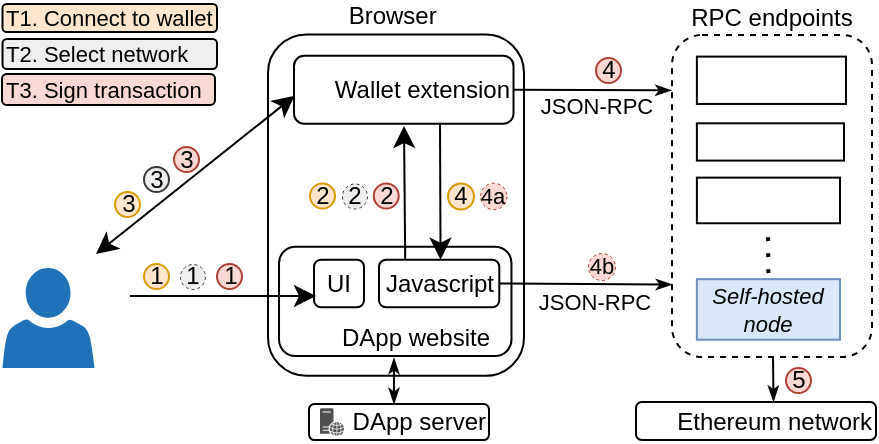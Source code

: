 <mxfile version="24.7.17" pages="3">
  <diagram name="Page-1" id="une94o24esR4AsokWM9O">
    <mxGraphModel dx="623" dy="357" grid="0" gridSize="10" guides="1" tooltips="1" connect="1" arrows="1" fold="1" page="1" pageScale="1" pageWidth="850" pageHeight="1100" math="0" shadow="0">
      <root>
        <mxCell id="0" />
        <mxCell id="1" parent="0" />
        <mxCell id="C3kiCjEXhCpGuOrahZ5G-40" value="" style="group;labelPosition=right;verticalLabelPosition=bottom;align=left;verticalAlign=top;spacing=2;" vertex="1" connectable="0" parent="1">
          <mxGeometry x="292" y="150" width="156" height="192" as="geometry" />
        </mxCell>
        <mxCell id="C3kiCjEXhCpGuOrahZ5G-41" value="Browser&amp;nbsp;" style="rounded=1;whiteSpace=wrap;html=1;labelPosition=center;verticalLabelPosition=top;align=center;verticalAlign=bottom;spacing=2;" vertex="1" parent="C3kiCjEXhCpGuOrahZ5G-40">
          <mxGeometry x="17" y="15.238" width="128" height="170.667" as="geometry" />
        </mxCell>
        <mxCell id="C3kiCjEXhCpGuOrahZ5G-45" value="" style="group;spacing=2;" vertex="1" connectable="0" parent="C3kiCjEXhCpGuOrahZ5G-40">
          <mxGeometry x="30" y="25.91" width="109.76" height="35.63" as="geometry" />
        </mxCell>
        <mxCell id="C3kiCjEXhCpGuOrahZ5G-52" value="" style="group;spacing=2;" vertex="1" connectable="0" parent="C3kiCjEXhCpGuOrahZ5G-45">
          <mxGeometry width="109.76" height="33.933" as="geometry" />
        </mxCell>
        <mxCell id="C3kiCjEXhCpGuOrahZ5G-46" value="Wallet extension" style="rounded=1;whiteSpace=wrap;html=1;labelPosition=center;verticalLabelPosition=middle;align=right;verticalAlign=middle;spacing=2;fillColor=none;strokeColor=default;" vertex="1" parent="C3kiCjEXhCpGuOrahZ5G-52">
          <mxGeometry width="109.76" height="33.933" as="geometry" />
        </mxCell>
        <mxCell id="C3kiCjEXhCpGuOrahZ5G-51" value="" style="shape=image;verticalLabelPosition=bottom;labelBackgroundColor=default;verticalAlign=top;aspect=fixed;imageAspect=0;image=https://upload.wikimedia.org/wikipedia/commons/thumb/3/36/MetaMask_Fox.svg/1024px-MetaMask_Fox.svg.png;spacing=2;" vertex="1" parent="C3kiCjEXhCpGuOrahZ5G-52">
          <mxGeometry y="7.612" width="20.413" height="20.413" as="geometry" />
        </mxCell>
        <mxCell id="C3kiCjEXhCpGuOrahZ5G-54" value="" style="group;labelPosition=center;verticalLabelPosition=top;align=center;verticalAlign=bottom;spacing=2;" vertex="1" connectable="0" parent="C3kiCjEXhCpGuOrahZ5G-40">
          <mxGeometry x="13.5" y="113" width="125.24" height="63" as="geometry" />
        </mxCell>
        <mxCell id="C3kiCjEXhCpGuOrahZ5G-43" value="&amp;nbsp; &amp;nbsp; &amp;nbsp; DApp website" style="rounded=1;whiteSpace=wrap;html=1;labelPosition=center;verticalLabelPosition=middle;align=center;verticalAlign=bottom;horizontal=1;spacing=2;fillColor=none;strokeColor=default;" vertex="1" parent="C3kiCjEXhCpGuOrahZ5G-54">
          <mxGeometry x="9.01" y="8.321" width="116.23" height="54.679" as="geometry" />
        </mxCell>
        <mxCell id="C3kiCjEXhCpGuOrahZ5G-75" value="UI" style="rounded=1;whiteSpace=wrap;html=1;spacing=2;" vertex="1" parent="C3kiCjEXhCpGuOrahZ5G-54">
          <mxGeometry x="26.5" y="14.86" width="25" height="23.77" as="geometry" />
        </mxCell>
        <mxCell id="C3kiCjEXhCpGuOrahZ5G-76" value="Javascript" style="rounded=1;whiteSpace=wrap;html=1;spacing=2;" vertex="1" parent="C3kiCjEXhCpGuOrahZ5G-54">
          <mxGeometry x="59.0" y="14.862" width="60.15" height="23.772" as="geometry" />
        </mxCell>
        <mxCell id="C3kiCjEXhCpGuOrahZ5G-53" value="" style="shape=image;verticalLabelPosition=bottom;labelBackgroundColor=default;verticalAlign=top;aspect=fixed;imageAspect=0;image=https://cryptologos.cc/logos/uniswap-uni-logo.png;spacing=2;" vertex="1" parent="C3kiCjEXhCpGuOrahZ5G-54">
          <mxGeometry x="12.5" y="41" width="19.24" height="19.24" as="geometry" />
        </mxCell>
        <mxCell id="LxJ94I9CbCbVv3ygDeM3-48" style="edgeStyle=none;curved=1;rounded=0;orthogonalLoop=1;jettySize=auto;html=1;exitX=0.218;exitY=0.002;exitDx=0;exitDy=0;fontSize=12;startSize=8;endSize=8;exitPerimeter=0;spacing=2;" edge="1" parent="C3kiCjEXhCpGuOrahZ5G-40" source="C3kiCjEXhCpGuOrahZ5G-76">
          <mxGeometry relative="1" as="geometry">
            <mxPoint x="86.003" y="114.29" as="sourcePoint" />
            <mxPoint x="85" y="61" as="targetPoint" />
          </mxGeometry>
        </mxCell>
        <mxCell id="LxJ94I9CbCbVv3ygDeM3-58" value="2" style="ellipse;whiteSpace=wrap;html=1;aspect=fixed;fillColor=#ffe6cc;strokeColor=#d79b00;strokeWidth=1;spacing=2;" vertex="1" parent="C3kiCjEXhCpGuOrahZ5G-40">
          <mxGeometry x="38" y="89.75" width="12.5" height="12.5" as="geometry" />
        </mxCell>
        <mxCell id="LxJ94I9CbCbVv3ygDeM3-59" value="2" style="ellipse;whiteSpace=wrap;html=1;aspect=fixed;fillColor=#eeeeee;strokeColor=#36393d;strokeWidth=0.5;dashed=1;spacing=2;" vertex="1" parent="C3kiCjEXhCpGuOrahZ5G-40">
          <mxGeometry x="54.0" y="89.75" width="12.5" height="12.5" as="geometry" />
        </mxCell>
        <mxCell id="LxJ94I9CbCbVv3ygDeM3-60" value="2" style="ellipse;whiteSpace=wrap;html=1;aspect=fixed;fillColor=#fad9d5;strokeColor=#ae4132;strokeWidth=1;spacing=2;" vertex="1" parent="C3kiCjEXhCpGuOrahZ5G-40">
          <mxGeometry x="69.87" y="89.75" width="12.5" height="12.5" as="geometry" />
        </mxCell>
        <mxCell id="LxJ94I9CbCbVv3ygDeM3-73" value="" style="endArrow=classic;html=1;rounded=0;fontSize=12;startSize=8;endSize=8;curved=1;exitX=0.81;exitY=0.985;exitDx=0;exitDy=0;exitPerimeter=0;entryX=0.75;entryY=0;entryDx=0;entryDy=0;spacing=2;" edge="1" parent="C3kiCjEXhCpGuOrahZ5G-40">
          <mxGeometry width="50" height="50" relative="1" as="geometry">
            <mxPoint x="103.0" y="59.333" as="sourcePoint" />
            <mxPoint x="103.272" y="127.862" as="targetPoint" />
          </mxGeometry>
        </mxCell>
        <mxCell id="LxJ94I9CbCbVv3ygDeM3-74" value="4" style="ellipse;whiteSpace=wrap;html=1;aspect=fixed;fillColor=#ffe6cc;strokeColor=#d79b00;strokeWidth=1;spacing=2;" vertex="1" parent="C3kiCjEXhCpGuOrahZ5G-40">
          <mxGeometry x="107" y="89.75" width="13" height="13" as="geometry" />
        </mxCell>
        <mxCell id="fmggFaF0ThRTQk1IwJiv-12" value="4a" style="ellipse;whiteSpace=wrap;html=1;aspect=fixed;fillColor=#fad9d5;strokeColor=#ae4132;strokeWidth=0.5;dashed=1;fontSize=11;spacing=2;" vertex="1" parent="C3kiCjEXhCpGuOrahZ5G-40">
          <mxGeometry x="123" y="89.37" width="13.25" height="13.25" as="geometry" />
        </mxCell>
        <mxCell id="LxJ94I9CbCbVv3ygDeM3-28" value="" style="endArrow=classic;html=1;rounded=0;fontSize=12;startSize=8;endSize=8;curved=1;entryX=0;entryY=0.427;entryDx=0;entryDy=0;fillColor=#dae8fc;strokeColor=#000000;entryPerimeter=0;spacing=2;" edge="1" parent="C3kiCjEXhCpGuOrahZ5G-40">
          <mxGeometry width="50" height="50" relative="1" as="geometry">
            <mxPoint x="-52" y="146" as="sourcePoint" />
            <mxPoint x="41" y="146.01" as="targetPoint" />
          </mxGeometry>
        </mxCell>
        <mxCell id="LxJ94I9CbCbVv3ygDeM3-15" style="edgeStyle=none;curved=1;rounded=0;orthogonalLoop=1;jettySize=auto;html=1;exitX=1;exitY=0.5;exitDx=0;exitDy=0;fontSize=12;startSize=5;endSize=5;entryX=-0.003;entryY=0.172;entryDx=0;entryDy=0;entryPerimeter=0;startArrow=none;startFill=0;endArrow=classicThin;endFill=1;strokeWidth=1;spacing=2;" edge="1" parent="1" source="C3kiCjEXhCpGuOrahZ5G-46" target="C3kiCjEXhCpGuOrahZ5G-67">
          <mxGeometry relative="1" as="geometry">
            <mxPoint x="432.156" y="210.0" as="sourcePoint" />
            <mxPoint x="525.0" y="210.138" as="targetPoint" />
          </mxGeometry>
        </mxCell>
        <mxCell id="LxJ94I9CbCbVv3ygDeM3-26" value="JSON-RPC" style="edgeLabel;html=1;align=center;verticalAlign=middle;resizable=0;points=[];fontSize=11;labelBorderColor=none;spacing=2;" vertex="1" connectable="0" parent="LxJ94I9CbCbVv3ygDeM3-15">
          <mxGeometry x="-0.056" y="-1" relative="1" as="geometry">
            <mxPoint x="3" y="7" as="offset" />
          </mxGeometry>
        </mxCell>
        <mxCell id="LxJ94I9CbCbVv3ygDeM3-20" value="" style="sketch=0;pointerEvents=1;shadow=0;dashed=0;html=1;strokeColor=none;labelPosition=center;verticalLabelPosition=bottom;verticalAlign=top;outlineConnect=0;align=center;shape=mxgraph.office.users.user;fillColor=#2072B8;spacing=2;" vertex="1" parent="1">
          <mxGeometry x="176.25" y="282" width="46" height="50" as="geometry" />
        </mxCell>
        <mxCell id="LxJ94I9CbCbVv3ygDeM3-21" value="" style="group;spacing=2;dashed=1;" vertex="1" connectable="0" parent="1">
          <mxGeometry x="511" y="165.5" width="100" height="161" as="geometry" />
        </mxCell>
        <mxCell id="C3kiCjEXhCpGuOrahZ5G-67" value="RPC endpoints" style="rounded=1;whiteSpace=wrap;html=1;labelPosition=center;verticalLabelPosition=top;align=center;verticalAlign=bottom;spacing=2;dashed=1;" vertex="1" parent="LxJ94I9CbCbVv3ygDeM3-21">
          <mxGeometry width="100" height="161.0" as="geometry" />
        </mxCell>
        <mxCell id="LxJ94I9CbCbVv3ygDeM3-5" value="" style="shape=image;verticalLabelPosition=bottom;labelBackgroundColor=default;verticalAlign=top;aspect=fixed;imageAspect=0;image=https://seeklogo.com/images/Q/quicknode-logo-5B5937C318-seeklogo.com.png;imageBorder=default;spacing=2;" vertex="1" parent="LxJ94I9CbCbVv3ygDeM3-21">
          <mxGeometry x="12.43" y="44.162" width="73.57" height="18.64" as="geometry" />
        </mxCell>
        <mxCell id="LxJ94I9CbCbVv3ygDeM3-6" value="" style="shape=image;verticalLabelPosition=bottom;labelBackgroundColor=default;verticalAlign=top;aspect=fixed;imageAspect=0;image=https://images.squarespace-cdn.com/content/v1/5e0e6759c05d9814d305d62c/1590415283603-S5NCK5YIF1UJ39QIG7DD/Alchemy+Logo+-+Black.png;imageBorder=default;spacing=2;" vertex="1" parent="LxJ94I9CbCbVv3ygDeM3-21">
          <mxGeometry x="12.43" y="71.315" width="71.57" height="22.82" as="geometry" />
        </mxCell>
        <mxCell id="LxJ94I9CbCbVv3ygDeM3-9" value="" style="shape=image;verticalLabelPosition=bottom;labelBackgroundColor=default;verticalAlign=top;aspect=fixed;imageAspect=0;image=https://miro.medium.com/v2/resize:fit:1400/1*MFBPIImx2-NPybEQEHsq4A.jpeg;imageBorder=default;spacing=2;" vertex="1" parent="LxJ94I9CbCbVv3ygDeM3-21">
          <mxGeometry x="12.43" y="10.805" width="74.57" height="23.67" as="geometry" />
        </mxCell>
        <mxCell id="LxJ94I9CbCbVv3ygDeM3-16" value="&lt;i style=&quot;font-size: 11px;&quot;&gt;Self-hosted node&lt;/i&gt;" style="text;html=1;align=center;verticalAlign=middle;whiteSpace=wrap;rounded=0;fontSize=11;strokeColor=#6c8ebf;fillColor=#dae8fc;spacing=2;" vertex="1" parent="LxJ94I9CbCbVv3ygDeM3-21">
          <mxGeometry x="12.43" y="122.101" width="71.57" height="30.255" as="geometry" />
        </mxCell>
        <mxCell id="LxJ94I9CbCbVv3ygDeM3-17" value="" style="endArrow=none;dashed=1;html=1;dashPattern=1 3;strokeWidth=2;rounded=0;fontSize=12;startSize=8;endSize=8;curved=1;spacing=2;" edge="1" parent="LxJ94I9CbCbVv3ygDeM3-21">
          <mxGeometry width="50" height="50" relative="1" as="geometry">
            <mxPoint x="48.19" y="119.054" as="sourcePoint" />
            <mxPoint x="48" y="98.329" as="targetPoint" />
          </mxGeometry>
        </mxCell>
        <mxCell id="LxJ94I9CbCbVv3ygDeM3-13" style="edgeStyle=none;curved=1;rounded=0;orthogonalLoop=1;jettySize=auto;html=1;exitX=1;exitY=0.5;exitDx=0;exitDy=0;fontSize=12;startSize=5;endSize=5;entryX=0;entryY=0.775;entryDx=0;entryDy=0;entryPerimeter=0;endArrow=classicThin;endFill=1;startArrow=none;startFill=0;spacing=2;" edge="1" parent="1" source="C3kiCjEXhCpGuOrahZ5G-76" target="C3kiCjEXhCpGuOrahZ5G-67">
          <mxGeometry relative="1" as="geometry">
            <mxPoint x="419.191" y="293.0" as="sourcePoint" />
            <mxPoint x="525.2" y="293.219" as="targetPoint" />
          </mxGeometry>
        </mxCell>
        <mxCell id="LxJ94I9CbCbVv3ygDeM3-14" value="JSON-RPC" style="edgeLabel;html=1;align=center;verticalAlign=middle;resizable=0;points=[];fontSize=11;labelBorderColor=none;spacing=2;" vertex="1" connectable="0" parent="LxJ94I9CbCbVv3ygDeM3-13">
          <mxGeometry x="-0.08" relative="1" as="geometry">
            <mxPoint x="8" y="9" as="offset" />
          </mxGeometry>
        </mxCell>
        <mxCell id="LxJ94I9CbCbVv3ygDeM3-44" style="edgeStyle=none;curved=1;rounded=0;orthogonalLoop=1;jettySize=auto;html=1;fontSize=12;startSize=5;endSize=5;startArrow=classicThin;startFill=1;endArrow=classicThin;endFill=1;strokeWidth=1;entryX=0.472;entryY=0;entryDx=0;entryDy=0;entryPerimeter=0;spacing=2;" edge="1" parent="1" target="LxJ94I9CbCbVv3ygDeM3-22">
          <mxGeometry relative="1" as="geometry">
            <mxPoint x="372" y="327" as="sourcePoint" />
            <mxPoint x="373" y="355" as="targetPoint" />
          </mxGeometry>
        </mxCell>
        <mxCell id="LxJ94I9CbCbVv3ygDeM3-62" value="3" style="ellipse;whiteSpace=wrap;html=1;aspect=fixed;fillColor=#ffe6cc;strokeColor=#d79b00;strokeWidth=1;spacing=2;" vertex="1" parent="1">
          <mxGeometry x="232.5" y="244" width="12.5" height="12.5" as="geometry" />
        </mxCell>
        <mxCell id="LxJ94I9CbCbVv3ygDeM3-70" value="1" style="ellipse;whiteSpace=wrap;html=1;aspect=fixed;fillColor=#ffe6cc;strokeColor=#d79b00;strokeWidth=1;spacing=2;" vertex="1" parent="1">
          <mxGeometry x="247" y="280" width="12.5" height="12.5" as="geometry" />
        </mxCell>
        <mxCell id="LxJ94I9CbCbVv3ygDeM3-71" value="1" style="ellipse;whiteSpace=wrap;html=1;aspect=fixed;strokeWidth=0.5;dashed=1;spacing=2;fillColor=#eeeeee;strokeColor=#36393d;" vertex="1" parent="1">
          <mxGeometry x="265" y="280" width="12.5" height="12.5" as="geometry" />
        </mxCell>
        <mxCell id="LxJ94I9CbCbVv3ygDeM3-75" value="3" style="ellipse;whiteSpace=wrap;html=1;aspect=fixed;fillColor=#eeeeee;strokeColor=#36393d;strokeWidth=1;spacing=2;" vertex="1" parent="1">
          <mxGeometry x="247" y="231.5" width="12.5" height="12.5" as="geometry" />
        </mxCell>
        <mxCell id="LxJ94I9CbCbVv3ygDeM3-80" value="4" style="ellipse;whiteSpace=wrap;html=1;aspect=fixed;fillColor=#fad9d5;strokeColor=#ae4132;strokeWidth=1;spacing=2;" vertex="1" parent="1">
          <mxGeometry x="473" y="177" width="12.5" height="12.5" as="geometry" />
        </mxCell>
        <mxCell id="fmggFaF0ThRTQk1IwJiv-5" style="edgeStyle=none;curved=1;rounded=0;orthogonalLoop=1;jettySize=auto;html=1;fontSize=12;startSize=5;endSize=5;startArrow=none;startFill=0;endArrow=classicThin;endFill=1;strokeWidth=1;entryX=0.573;entryY=-0.008;entryDx=0;entryDy=0;exitX=0.505;exitY=1.002;exitDx=0;exitDy=0;exitPerimeter=0;entryPerimeter=0;spacing=2;" edge="1" parent="1" source="C3kiCjEXhCpGuOrahZ5G-67" target="fmggFaF0ThRTQk1IwJiv-4">
          <mxGeometry relative="1" as="geometry">
            <mxPoint x="575" y="334" as="sourcePoint" />
            <mxPoint x="575" y="361" as="targetPoint" />
          </mxGeometry>
        </mxCell>
        <mxCell id="fmggFaF0ThRTQk1IwJiv-11" value="" style="group;spacing=2;" vertex="1" connectable="0" parent="1">
          <mxGeometry x="493" y="349" width="120.0" height="19" as="geometry" />
        </mxCell>
        <mxCell id="fmggFaF0ThRTQk1IwJiv-4" value="Ethereum network" style="rounded=1;whiteSpace=wrap;html=1;align=right;spacing=2;" vertex="1" parent="fmggFaF0ThRTQk1IwJiv-11">
          <mxGeometry width="120" height="19" as="geometry" />
        </mxCell>
        <mxCell id="fmggFaF0ThRTQk1IwJiv-8" value="" style="shape=image;verticalLabelPosition=bottom;labelBackgroundColor=default;verticalAlign=top;aspect=fixed;imageAspect=0;image=https://upload.wikimedia.org/wikipedia/commons/thumb/6/6f/Ethereum-icon-purple.svg/768px-Ethereum-icon-purple.svg.png;spacing=2;" vertex="1" parent="fmggFaF0ThRTQk1IwJiv-11">
          <mxGeometry y="1.44" width="17.56" height="17.56" as="geometry" />
        </mxCell>
        <mxCell id="fmggFaF0ThRTQk1IwJiv-13" value="4b" style="ellipse;whiteSpace=wrap;html=1;aspect=fixed;fillColor=#fad9d5;strokeColor=#ae4132;strokeWidth=0.5;dashed=1;fontSize=11;spacing=2;" vertex="1" parent="1">
          <mxGeometry x="469" y="274.5" width="13.5" height="13.5" as="geometry" />
        </mxCell>
        <mxCell id="LxJ94I9CbCbVv3ygDeM3-61" style="edgeStyle=none;curved=1;rounded=0;orthogonalLoop=1;jettySize=auto;html=1;exitX=0.003;exitY=0.589;exitDx=0;exitDy=0;fontSize=12;startSize=8;endSize=8;startArrow=classic;startFill=1;exitPerimeter=0;spacing=2;" edge="1" parent="1" source="C3kiCjEXhCpGuOrahZ5G-46">
          <mxGeometry relative="1" as="geometry">
            <mxPoint x="223" y="275" as="targetPoint" />
          </mxGeometry>
        </mxCell>
        <mxCell id="LxJ94I9CbCbVv3ygDeM3-22" value="DApp server" style="rounded=1;whiteSpace=wrap;html=1;align=right;strokeColor=default;spacing=2;" vertex="1" parent="1">
          <mxGeometry x="329.5" y="350" width="90" height="18" as="geometry" />
        </mxCell>
        <mxCell id="C3kiCjEXhCpGuOrahZ5G-19" value="" style="sketch=0;pointerEvents=1;shadow=0;dashed=0;html=1;strokeColor=none;fillColor=#505050;labelPosition=center;verticalLabelPosition=bottom;verticalAlign=top;outlineConnect=0;align=center;shape=mxgraph.office.servers.web_server;spacing=2;" vertex="1" parent="1">
          <mxGeometry x="335" y="352.11" width="12.02" height="13.79" as="geometry" />
        </mxCell>
        <mxCell id="fmggFaF0ThRTQk1IwJiv-18" value="5" style="ellipse;whiteSpace=wrap;html=1;aspect=fixed;fillColor=#fad9d5;strokeColor=#ae4132;strokeWidth=1;spacing=2;" vertex="1" parent="1">
          <mxGeometry x="568" y="332" width="12.5" height="12.5" as="geometry" />
        </mxCell>
        <mxCell id="-QWQsiClq8jSRm97X7ux-4" value="T1. Connect to wallet" style="text;html=1;align=left;verticalAlign=middle;whiteSpace=wrap;rounded=1;fontSize=11;strokeColor=default;fillColor=#FFE6CC;" vertex="1" parent="1">
          <mxGeometry x="176.25" y="150" width="107.25" height="14" as="geometry" />
        </mxCell>
        <mxCell id="-QWQsiClq8jSRm97X7ux-6" value="T2. Select network" style="text;html=1;align=left;verticalAlign=middle;whiteSpace=wrap;rounded=1;fontSize=11;strokeColor=default;fillColor=#EEEEEE;" vertex="1" parent="1">
          <mxGeometry x="176.25" y="167.5" width="107.25" height="15" as="geometry" />
        </mxCell>
        <mxCell id="-QWQsiClq8jSRm97X7ux-7" value="T3. Sign transaction" style="text;html=1;align=left;verticalAlign=middle;whiteSpace=wrap;rounded=1;fontSize=11;strokeColor=default;fillColor=#FAD9D5;" vertex="1" parent="1">
          <mxGeometry x="176" y="185" width="106.5" height="15.5" as="geometry" />
        </mxCell>
        <mxCell id="LxJ94I9CbCbVv3ygDeM3-72" value="1" style="ellipse;whiteSpace=wrap;html=1;aspect=fixed;fillColor=#fad9d5;strokeColor=#ae4132;strokeWidth=1;spacing=2;" vertex="1" parent="1">
          <mxGeometry x="283.5" y="280" width="12.5" height="12.5" as="geometry" />
        </mxCell>
        <mxCell id="LxJ94I9CbCbVv3ygDeM3-76" value="3" style="ellipse;whiteSpace=wrap;html=1;aspect=fixed;fillColor=#fad9d5;strokeColor=#ae4132;strokeWidth=1;spacing=2;" vertex="1" parent="1">
          <mxGeometry x="262" y="221.5" width="12.5" height="12.5" as="geometry" />
        </mxCell>
      </root>
    </mxGraphModel>
  </diagram>
  <diagram id="NhPWah8NKY6MbQQqPZ8q" name="Page-2">
    <mxGraphModel dx="1434" dy="1222" grid="0" gridSize="10" guides="1" tooltips="1" connect="1" arrows="1" fold="1" page="0" pageScale="1" pageWidth="850" pageHeight="1100" math="0" shadow="0">
      <root>
        <mxCell id="0" />
        <mxCell id="1" parent="0" />
        <mxCell id="K8lKFi9z58V-n7R6_Mus-1" value="" style="endArrow=none;html=1;rounded=0;strokeWidth=2;jumpStyle=none;jumpSize=6;strokeColor=default;" edge="1" parent="1">
          <mxGeometry width="50" height="50" relative="1" as="geometry">
            <mxPoint x="281" y="467" as="sourcePoint" />
            <mxPoint x="281" y="107" as="targetPoint" />
          </mxGeometry>
        </mxCell>
        <mxCell id="K8lKFi9z58V-n7R6_Mus-2" value="App server" style="sketch=0;pointerEvents=1;shadow=0;dashed=0;html=1;strokeColor=none;fillColor=#505050;labelPosition=center;verticalLabelPosition=bottom;verticalAlign=top;outlineConnect=0;align=center;shape=mxgraph.office.servers.web_server;" vertex="1" parent="1">
          <mxGeometry x="160" y="332" width="48" height="57" as="geometry" />
        </mxCell>
        <mxCell id="K8lKFi9z58V-n7R6_Mus-3" value="" style="group;labelPosition=center;verticalLabelPosition=top;align=center;verticalAlign=bottom;" vertex="1" connectable="0" parent="1">
          <mxGeometry x="100" y="150" width="156" height="126" as="geometry" />
        </mxCell>
        <mxCell id="K8lKFi9z58V-n7R6_Mus-4" value="Browser&amp;nbsp;" style="rounded=0;whiteSpace=wrap;html=1;labelPosition=center;verticalLabelPosition=top;align=center;verticalAlign=bottom;" vertex="1" parent="K8lKFi9z58V-n7R6_Mus-3">
          <mxGeometry x="13.765" y="10" width="142.235" height="116" as="geometry" />
        </mxCell>
        <mxCell id="K8lKFi9z58V-n7R6_Mus-5" value="" style="group" vertex="1" connectable="0" parent="K8lKFi9z58V-n7R6_Mus-3">
          <mxGeometry x="26.956" y="66" width="111.265" height="30" as="geometry" />
        </mxCell>
        <mxCell id="K8lKFi9z58V-n7R6_Mus-6" style="edgeStyle=none;curved=1;rounded=0;orthogonalLoop=1;jettySize=auto;html=1;fontSize=12;startSize=8;endSize=8;" edge="1" parent="K8lKFi9z58V-n7R6_Mus-5" source="K8lKFi9z58V-n7R6_Mus-7">
          <mxGeometry relative="1" as="geometry">
            <mxPoint x="49.044" y="113" as="targetPoint" />
          </mxGeometry>
        </mxCell>
        <mxCell id="K8lKFi9z58V-n7R6_Mus-7" value="App website" style="rounded=1;whiteSpace=wrap;html=1;labelPosition=center;verticalLabelPosition=middle;align=right;verticalAlign=middle;" vertex="1" parent="K8lKFi9z58V-n7R6_Mus-5">
          <mxGeometry width="99" height="30" as="geometry" />
        </mxCell>
        <mxCell id="K8lKFi9z58V-n7R6_Mus-8" value="" style="shape=image;html=1;verticalAlign=bottom;verticalLabelPosition=top;labelBackgroundColor=#ffffff;imageAspect=0;aspect=fixed;image=https://cdn2.iconfinder.com/data/icons/circle-icons-1/64/browser-128.png;labelPosition=center;align=center;" vertex="1" parent="K8lKFi9z58V-n7R6_Mus-5">
          <mxGeometry x="4.588" y="3.5" width="23" height="23" as="geometry" />
        </mxCell>
        <mxCell id="K8lKFi9z58V-n7R6_Mus-9" value="DApp server" style="sketch=0;pointerEvents=1;shadow=0;dashed=0;html=1;strokeColor=none;fillColor=#505050;labelPosition=center;verticalLabelPosition=bottom;verticalAlign=top;outlineConnect=0;align=center;shape=mxgraph.office.servers.web_server;" vertex="1" parent="1">
          <mxGeometry x="450" y="332" width="48" height="57" as="geometry" />
        </mxCell>
        <mxCell id="K8lKFi9z58V-n7R6_Mus-10" value="" style="shape=umlActor;verticalLabelPosition=bottom;verticalAlign=top;html=1;outlineConnect=0;" vertex="1" parent="1">
          <mxGeometry x="27" y="197" width="30" height="60" as="geometry" />
        </mxCell>
        <mxCell id="K8lKFi9z58V-n7R6_Mus-11" value="" style="shape=umlActor;verticalLabelPosition=bottom;verticalAlign=top;html=1;outlineConnect=0;" vertex="1" parent="1">
          <mxGeometry x="302" y="190" width="30" height="60" as="geometry" />
        </mxCell>
        <mxCell id="K8lKFi9z58V-n7R6_Mus-12" value="" style="group;labelPosition=center;verticalLabelPosition=top;align=center;verticalAlign=bottom;" vertex="1" connectable="0" parent="1">
          <mxGeometry x="373" y="157" width="156" height="126" as="geometry" />
        </mxCell>
        <mxCell id="K8lKFi9z58V-n7R6_Mus-13" value="Browser&amp;nbsp;" style="rounded=0;whiteSpace=wrap;html=1;labelPosition=center;verticalLabelPosition=top;align=center;verticalAlign=bottom;" vertex="1" parent="K8lKFi9z58V-n7R6_Mus-12">
          <mxGeometry x="18" y="10" width="124" height="116" as="geometry" />
        </mxCell>
        <mxCell id="K8lKFi9z58V-n7R6_Mus-14" value="" style="group" vertex="1" connectable="0" parent="K8lKFi9z58V-n7R6_Mus-12">
          <mxGeometry x="21.756" y="17" width="118" height="31.5" as="geometry" />
        </mxCell>
        <mxCell id="K8lKFi9z58V-n7R6_Mus-15" value="" style="group" vertex="1" connectable="0" parent="K8lKFi9z58V-n7R6_Mus-14">
          <mxGeometry width="118" height="30" as="geometry" />
        </mxCell>
        <mxCell id="K8lKFi9z58V-n7R6_Mus-16" value="Wallet extension" style="rounded=1;whiteSpace=wrap;html=1;labelPosition=center;verticalLabelPosition=middle;align=right;verticalAlign=middle;" vertex="1" parent="K8lKFi9z58V-n7R6_Mus-15">
          <mxGeometry width="118" height="30" as="geometry" />
        </mxCell>
        <mxCell id="K8lKFi9z58V-n7R6_Mus-17" value="" style="shape=image;verticalLabelPosition=bottom;labelBackgroundColor=default;verticalAlign=top;aspect=fixed;imageAspect=0;image=https://upload.wikimedia.org/wikipedia/commons/thumb/3/36/MetaMask_Fox.svg/1024px-MetaMask_Fox.svg.png;" vertex="1" parent="K8lKFi9z58V-n7R6_Mus-15">
          <mxGeometry y="1.25" width="27.5" height="27.5" as="geometry" />
        </mxCell>
        <mxCell id="K8lKFi9z58V-n7R6_Mus-18" value="" style="group;labelPosition=center;verticalLabelPosition=top;align=center;verticalAlign=bottom;" vertex="1" connectable="0" parent="K8lKFi9z58V-n7R6_Mus-12">
          <mxGeometry x="13.76" y="63" width="111.26" height="53" as="geometry" />
        </mxCell>
        <mxCell id="K8lKFi9z58V-n7R6_Mus-19" value="DApp website" style="rounded=1;whiteSpace=wrap;html=1;labelPosition=center;verticalLabelPosition=middle;align=right;verticalAlign=top;horizontal=1;" vertex="1" parent="K8lKFi9z58V-n7R6_Mus-18">
          <mxGeometry x="8" width="103.26" height="53" as="geometry" />
        </mxCell>
        <mxCell id="K8lKFi9z58V-n7R6_Mus-20" value="" style="shape=image;verticalLabelPosition=bottom;labelBackgroundColor=default;verticalAlign=top;aspect=fixed;imageAspect=0;image=https://cryptologos.cc/logos/uniswap-uni-logo.png;" vertex="1" parent="K8lKFi9z58V-n7R6_Mus-18">
          <mxGeometry x="12.0" y="3" width="23.999" height="23.999" as="geometry" />
        </mxCell>
        <mxCell id="K8lKFi9z58V-n7R6_Mus-21" value="HTML" style="rounded=1;whiteSpace=wrap;html=1;" vertex="1" parent="K8lKFi9z58V-n7R6_Mus-18">
          <mxGeometry x="22" y="29.3" width="37" height="20" as="geometry" />
        </mxCell>
        <mxCell id="K8lKFi9z58V-n7R6_Mus-22" value="JS" style="rounded=1;whiteSpace=wrap;html=1;" vertex="1" parent="K8lKFi9z58V-n7R6_Mus-18">
          <mxGeometry x="64" y="29.3" width="37" height="20" as="geometry" />
        </mxCell>
        <mxCell id="K8lKFi9z58V-n7R6_Mus-23" style="edgeStyle=none;curved=1;rounded=0;orthogonalLoop=1;jettySize=auto;html=1;entryX=0.007;entryY=0.367;entryDx=0;entryDy=0;entryPerimeter=0;fontSize=12;startSize=8;endSize=8;" edge="1" parent="1" source="K8lKFi9z58V-n7R6_Mus-10" target="K8lKFi9z58V-n7R6_Mus-7">
          <mxGeometry relative="1" as="geometry" />
        </mxCell>
        <mxCell id="K8lKFi9z58V-n7R6_Mus-24" value="" style="group" vertex="1" connectable="0" parent="1">
          <mxGeometry x="848" y="133" width="210" height="210" as="geometry" />
        </mxCell>
        <mxCell id="K8lKFi9z58V-n7R6_Mus-25" value="Ethereum Virtual Machine" style="whiteSpace=wrap;html=1;aspect=fixed;labelPosition=center;verticalLabelPosition=bottom;align=center;verticalAlign=top;" vertex="1" parent="K8lKFi9z58V-n7R6_Mus-24">
          <mxGeometry width="146" height="146" as="geometry" />
        </mxCell>
        <mxCell id="K8lKFi9z58V-n7R6_Mus-26" value="Contract" style="image;aspect=fixed;perimeter=ellipsePerimeter;html=1;align=center;shadow=0;dashed=0;fontColor=#4277BB;labelBackgroundColor=default;fontSize=12;spacingTop=3;image=img/lib/ibm/blockchain/smart_contract.svg;" vertex="1" parent="K8lKFi9z58V-n7R6_Mus-24">
          <mxGeometry x="23" y="14" width="35" height="35" as="geometry" />
        </mxCell>
        <mxCell id="K8lKFi9z58V-n7R6_Mus-27" value="Contract" style="image;aspect=fixed;perimeter=ellipsePerimeter;html=1;align=center;shadow=0;dashed=0;fontColor=#4277BB;labelBackgroundColor=default;fontSize=12;spacingTop=3;image=img/lib/ibm/blockchain/smart_contract.svg;" vertex="1" parent="K8lKFi9z58V-n7R6_Mus-24">
          <mxGeometry x="96" y="14" width="35" height="35" as="geometry" />
        </mxCell>
        <mxCell id="K8lKFi9z58V-n7R6_Mus-28" value="Data" style="shape=cylinder3;whiteSpace=wrap;html=1;boundedLbl=1;backgroundOutline=1;size=15;" vertex="1" parent="K8lKFi9z58V-n7R6_Mus-24">
          <mxGeometry x="16" y="80" width="38" height="60" as="geometry" />
        </mxCell>
        <mxCell id="K8lKFi9z58V-n7R6_Mus-29" value="Service providers" style="rounded=1;whiteSpace=wrap;html=1;labelPosition=center;verticalLabelPosition=bottom;align=center;verticalAlign=top;" vertex="1" parent="1">
          <mxGeometry x="670" y="166" width="120" height="60" as="geometry" />
        </mxCell>
        <mxCell id="K8lKFi9z58V-n7R6_Mus-30" value="" style="shape=image;verticalLabelPosition=bottom;labelBackgroundColor=default;verticalAlign=top;aspect=fixed;imageAspect=0;image=https://pbs.twimg.com/profile_images/1357501845145485316/yo6M6Y9u_400x400.jpg;" vertex="1" parent="1">
          <mxGeometry x="680" y="171.57" width="35.43" height="35.43" as="geometry" />
        </mxCell>
        <mxCell id="K8lKFi9z58V-n7R6_Mus-31" value="- JS talks to Infura and Ethereum&lt;br&gt;- information flow? (connecting to dapp/wallet -- getting balances; sending transactions from wallet to dapp to ethereum; try to connect labels to the core tasks)&lt;br&gt;- cluster of nodes, with contracts in the middle" style="text;html=1;align=center;verticalAlign=middle;resizable=0;points=[];autosize=1;strokeColor=none;fillColor=none;fontSize=16;" vertex="1" parent="1">
          <mxGeometry x="72.5" y="-8.5" width="1139" height="70" as="geometry" />
        </mxCell>
        <mxCell id="K8lKFi9z58V-n7R6_Mus-32" value="RPC" style="rounded=1;whiteSpace=wrap;html=1;" vertex="1" parent="1">
          <mxGeometry x="577" y="78" width="120" height="60" as="geometry" />
        </mxCell>
        <mxCell id="oi-Ng07n7ZCLu_Unex4q-1" value="&lt;span style=&quot;font-size: 12px; background-color: rgb(255, 255, 255);&quot;&gt;Providers broadcast transaction to ethereum nodes&lt;/span&gt;" style="text;html=1;align=center;verticalAlign=middle;resizable=0;points=[];autosize=1;strokeColor=none;fillColor=none;fontSize=16;" vertex="1" parent="1">
          <mxGeometry x="187" y="78" width="290" height="31" as="geometry" />
        </mxCell>
      </root>
    </mxGraphModel>
  </diagram>
  <diagram id="XF57T6sLpy-fcAAVzWLs" name="Page-3">
    <mxGraphModel dx="478" dy="274" grid="0" gridSize="10" guides="0" tooltips="1" connect="1" arrows="1" fold="1" page="0" pageScale="1" pageWidth="850" pageHeight="1100" math="0" shadow="0">
      <root>
        <mxCell id="0" />
        <mxCell id="1" parent="0" />
        <mxCell id="yXdf5EKumQq5Vq4dRwCw-1" value="" style="group;labelPosition=right;verticalLabelPosition=bottom;align=left;verticalAlign=top;rounded=1;" vertex="1" connectable="0" parent="1">
          <mxGeometry x="292" y="150" width="156" height="192" as="geometry" />
        </mxCell>
        <mxCell id="yXdf5EKumQq5Vq4dRwCw-2" value="Browser&amp;nbsp;" style="rounded=1;whiteSpace=wrap;html=1;labelPosition=center;verticalLabelPosition=top;align=center;verticalAlign=bottom;" vertex="1" parent="yXdf5EKumQq5Vq4dRwCw-1">
          <mxGeometry x="17" y="15.238" width="128" height="170.667" as="geometry" />
        </mxCell>
        <mxCell id="yXdf5EKumQq5Vq4dRwCw-3" value="" style="group;rounded=1;" vertex="1" connectable="0" parent="yXdf5EKumQq5Vq4dRwCw-1">
          <mxGeometry x="21.76" y="25.908" width="118" height="96" as="geometry" />
        </mxCell>
        <mxCell id="yXdf5EKumQq5Vq4dRwCw-4" value="" style="group;rounded=1;" vertex="1" connectable="0" parent="yXdf5EKumQq5Vq4dRwCw-3">
          <mxGeometry width="118" height="96" as="geometry" />
        </mxCell>
        <mxCell id="yXdf5EKumQq5Vq4dRwCw-5" value="Wallet extension" style="rounded=1;whiteSpace=wrap;html=1;labelPosition=center;verticalLabelPosition=middle;align=right;verticalAlign=middle;" vertex="1" parent="yXdf5EKumQq5Vq4dRwCw-4">
          <mxGeometry width="118" height="33.934" as="geometry" />
        </mxCell>
        <mxCell id="yXdf5EKumQq5Vq4dRwCw-7" value="" style="shape=image;verticalLabelPosition=bottom;labelBackgroundColor=default;verticalAlign=top;aspect=fixed;imageAspect=0;image=https://upload.wikimedia.org/wikipedia/commons/thumb/3/36/MetaMask_Fox.svg/1024px-MetaMask_Fox.svg.png;rounded=1;" vertex="1" parent="yXdf5EKumQq5Vq4dRwCw-4">
          <mxGeometry x="4.24" y="4.094" width="20.413" height="20.413" as="geometry" />
        </mxCell>
        <mxCell id="yXdf5EKumQq5Vq4dRwCw-8" value="" style="group;labelPosition=center;verticalLabelPosition=top;align=center;verticalAlign=bottom;rounded=1;" vertex="1" connectable="0" parent="yXdf5EKumQq5Vq4dRwCw-1">
          <mxGeometry x="13.5" y="113" width="125.24" height="63" as="geometry" />
        </mxCell>
        <mxCell id="yXdf5EKumQq5Vq4dRwCw-9" value="&amp;nbsp; &amp;nbsp; &amp;nbsp; DApp website" style="rounded=1;whiteSpace=wrap;html=1;labelPosition=center;verticalLabelPosition=middle;align=center;verticalAlign=bottom;horizontal=1;" vertex="1" parent="yXdf5EKumQq5Vq4dRwCw-8">
          <mxGeometry x="9.01" y="8.321" width="116.23" height="54.679" as="geometry" />
        </mxCell>
        <mxCell id="yXdf5EKumQq5Vq4dRwCw-11" value="Javascript" style="rounded=1;whiteSpace=wrap;html=1;" vertex="1" parent="yXdf5EKumQq5Vq4dRwCw-8">
          <mxGeometry x="12.5" y="13.002" width="60.15" height="23.772" as="geometry" />
        </mxCell>
        <mxCell id="yXdf5EKumQq5Vq4dRwCw-12" value="" style="shape=image;verticalLabelPosition=bottom;labelBackgroundColor=default;verticalAlign=top;aspect=fixed;imageAspect=0;image=https://cryptologos.cc/logos/uniswap-uni-logo.png;rounded=1;" vertex="1" parent="yXdf5EKumQq5Vq4dRwCw-8">
          <mxGeometry x="12.5" y="41" width="19.24" height="19.24" as="geometry" />
        </mxCell>
        <mxCell id="yXdf5EKumQq5Vq4dRwCw-52" value="" style="line;strokeWidth=1;direction=south;html=1;fillColor=#b1ddf0;strokeColor=#10739e;rounded=1;" vertex="1" parent="yXdf5EKumQq5Vq4dRwCw-1">
          <mxGeometry x="31" y="57" width="10" height="74" as="geometry" />
        </mxCell>
        <mxCell id="fm5Wk1DUH2wqAZG00kR2-4" value="" style="endArrow=none;html=1;rounded=1;fontSize=12;startSize=8;endSize=8;curved=1;fillColor=#b1ddf0;strokeColor=#10739e;strokeWidth=1;" edge="1" parent="yXdf5EKumQq5Vq4dRwCw-1">
          <mxGeometry width="50" height="50" relative="1" as="geometry">
            <mxPoint x="-62" y="51" as="sourcePoint" />
            <mxPoint x="44" y="51" as="targetPoint" />
          </mxGeometry>
        </mxCell>
        <mxCell id="yXdf5EKumQq5Vq4dRwCw-21" value="" style="sketch=0;pointerEvents=1;shadow=0;dashed=0;html=1;strokeColor=none;labelPosition=center;verticalLabelPosition=bottom;verticalAlign=top;outlineConnect=0;align=center;shape=mxgraph.office.users.user;fillColor=#2072B8;rounded=1;" vertex="1" parent="1">
          <mxGeometry x="183" y="212.0" width="46" height="50" as="geometry" />
        </mxCell>
        <mxCell id="yXdf5EKumQq5Vq4dRwCw-22" value="" style="group;rounded=1;" vertex="1" connectable="0" parent="1">
          <mxGeometry x="525" y="173" width="100" height="161" as="geometry" />
        </mxCell>
        <mxCell id="yXdf5EKumQq5Vq4dRwCw-23" value="Ethereum Node" style="rounded=1;whiteSpace=wrap;html=1;labelPosition=center;verticalLabelPosition=top;align=center;verticalAlign=bottom;" vertex="1" parent="yXdf5EKumQq5Vq4dRwCw-22">
          <mxGeometry width="100" height="161.0" as="geometry" />
        </mxCell>
        <mxCell id="yXdf5EKumQq5Vq4dRwCw-24" value="" style="shape=image;verticalLabelPosition=bottom;labelBackgroundColor=default;verticalAlign=top;aspect=fixed;imageAspect=0;image=https://seeklogo.com/images/Q/quicknode-logo-5B5937C318-seeklogo.com.png;imageBorder=default;rounded=1;" vertex="1" parent="yXdf5EKumQq5Vq4dRwCw-22">
          <mxGeometry x="12.43" y="44.162" width="73.57" height="18.64" as="geometry" />
        </mxCell>
        <mxCell id="yXdf5EKumQq5Vq4dRwCw-25" value="" style="shape=image;verticalLabelPosition=bottom;labelBackgroundColor=default;verticalAlign=top;aspect=fixed;imageAspect=0;image=https://images.squarespace-cdn.com/content/v1/5e0e6759c05d9814d305d62c/1590415283603-S5NCK5YIF1UJ39QIG7DD/Alchemy+Logo+-+Black.png;imageBorder=default;rounded=1;" vertex="1" parent="yXdf5EKumQq5Vq4dRwCw-22">
          <mxGeometry x="12.43" y="71.315" width="71.57" height="22.82" as="geometry" />
        </mxCell>
        <mxCell id="yXdf5EKumQq5Vq4dRwCw-26" value="" style="shape=image;verticalLabelPosition=bottom;labelBackgroundColor=default;verticalAlign=top;aspect=fixed;imageAspect=0;image=https://miro.medium.com/v2/resize:fit:1400/1*MFBPIImx2-NPybEQEHsq4A.jpeg;imageBorder=default;rounded=1;" vertex="1" parent="yXdf5EKumQq5Vq4dRwCw-22">
          <mxGeometry x="12.43" y="10.805" width="74.57" height="23.67" as="geometry" />
        </mxCell>
        <mxCell id="yXdf5EKumQq5Vq4dRwCw-27" value="&lt;i style=&quot;font-size: 11px;&quot;&gt;Self-hosted node&lt;/i&gt;" style="text;html=1;align=center;verticalAlign=middle;whiteSpace=wrap;rounded=1;fontSize=11;strokeColor=#d79b00;fillColor=#ffe6cc;" vertex="1" parent="yXdf5EKumQq5Vq4dRwCw-22">
          <mxGeometry x="12.43" y="122.101" width="71.57" height="30.255" as="geometry" />
        </mxCell>
        <mxCell id="yXdf5EKumQq5Vq4dRwCw-28" value="" style="endArrow=none;dashed=1;html=1;dashPattern=1 3;strokeWidth=2;rounded=1;fontSize=12;startSize=8;endSize=8;curved=1;" edge="1" parent="yXdf5EKumQq5Vq4dRwCw-22">
          <mxGeometry width="50" height="50" relative="1" as="geometry">
            <mxPoint x="48.19" y="119.054" as="sourcePoint" />
            <mxPoint x="48" y="98.329" as="targetPoint" />
          </mxGeometry>
        </mxCell>
        <mxCell id="yXdf5EKumQq5Vq4dRwCw-29" value="" style="group;rounded=1;" vertex="1" connectable="0" parent="1">
          <mxGeometry x="320" y="359" width="98" height="29" as="geometry" />
        </mxCell>
        <mxCell id="yXdf5EKumQq5Vq4dRwCw-30" value="DApp server" style="rounded=1;whiteSpace=wrap;html=1;align=right;" vertex="1" parent="yXdf5EKumQq5Vq4dRwCw-29">
          <mxGeometry width="98" height="29" as="geometry" />
        </mxCell>
        <mxCell id="yXdf5EKumQq5Vq4dRwCw-31" value="" style="sketch=0;pointerEvents=1;shadow=0;dashed=0;html=1;strokeColor=none;fillColor=#505050;labelPosition=center;verticalLabelPosition=bottom;verticalAlign=top;outlineConnect=0;align=center;shape=mxgraph.office.servers.web_server;rounded=1;" vertex="1" parent="yXdf5EKumQq5Vq4dRwCw-29">
          <mxGeometry x="5" y="2.03" width="21" height="24.94" as="geometry" />
        </mxCell>
        <mxCell id="yXdf5EKumQq5Vq4dRwCw-35" style="edgeStyle=none;curved=1;rounded=1;orthogonalLoop=1;jettySize=auto;html=1;exitX=0.5;exitY=1;exitDx=0;exitDy=0;entryX=0.537;entryY=-0.003;entryDx=0;entryDy=0;entryPerimeter=0;fontSize=12;startSize=8;endSize=8;startArrow=classicThin;startFill=1;endArrow=classicThin;endFill=1;" edge="1" parent="1" source="yXdf5EKumQq5Vq4dRwCw-9" target="yXdf5EKumQq5Vq4dRwCw-30">
          <mxGeometry relative="1" as="geometry" />
        </mxCell>
        <mxCell id="yXdf5EKumQq5Vq4dRwCw-10" value="HTML" style="rounded=1;whiteSpace=wrap;html=1;" vertex="1" parent="1">
          <mxGeometry x="506" y="396.002" width="36.5" height="23.772" as="geometry" />
        </mxCell>
        <mxCell id="yXdf5EKumQq5Vq4dRwCw-51" value="" style="line;strokeWidth=1;html=1;fillColor=#b1ddf0;strokeColor=#10739e;rounded=1;" vertex="1" parent="1">
          <mxGeometry x="229" y="276" width="99" height="10" as="geometry" />
        </mxCell>
        <mxCell id="Y6XCqYKuqXJC3JLhA63O-1" value="" style="endArrow=classic;html=1;rounded=1;fontSize=12;startSize=8;endSize=8;curved=1;entryX=0.188;entryY=0.006;entryDx=0;entryDy=0;entryPerimeter=0;fillColor=#b1ddf0;strokeColor=#10739e;" edge="1" parent="1" target="yXdf5EKumQq5Vq4dRwCw-9">
          <mxGeometry width="50" height="50" relative="1" as="geometry">
            <mxPoint x="336" y="201" as="sourcePoint" />
            <mxPoint x="299" y="262" as="targetPoint" />
          </mxGeometry>
        </mxCell>
        <mxCell id="Y6XCqYKuqXJC3JLhA63O-2" value="" style="line;strokeWidth=1;html=1;fillColor=#b1ddf0;strokeColor=#10739e;rounded=1;" vertex="1" parent="1">
          <mxGeometry x="230" y="202" width="98" height="10" as="geometry" />
        </mxCell>
        <mxCell id="1vo8K3c5eMDxRj8L1xUB-1" value="" style="line;strokeWidth=1;direction=south;html=1;fillColor=#b1ddf0;strokeColor=#10739e;rounded=1;" vertex="1" parent="1">
          <mxGeometry x="225" y="200" width="10" height="7" as="geometry" />
        </mxCell>
      </root>
    </mxGraphModel>
  </diagram>
</mxfile>
